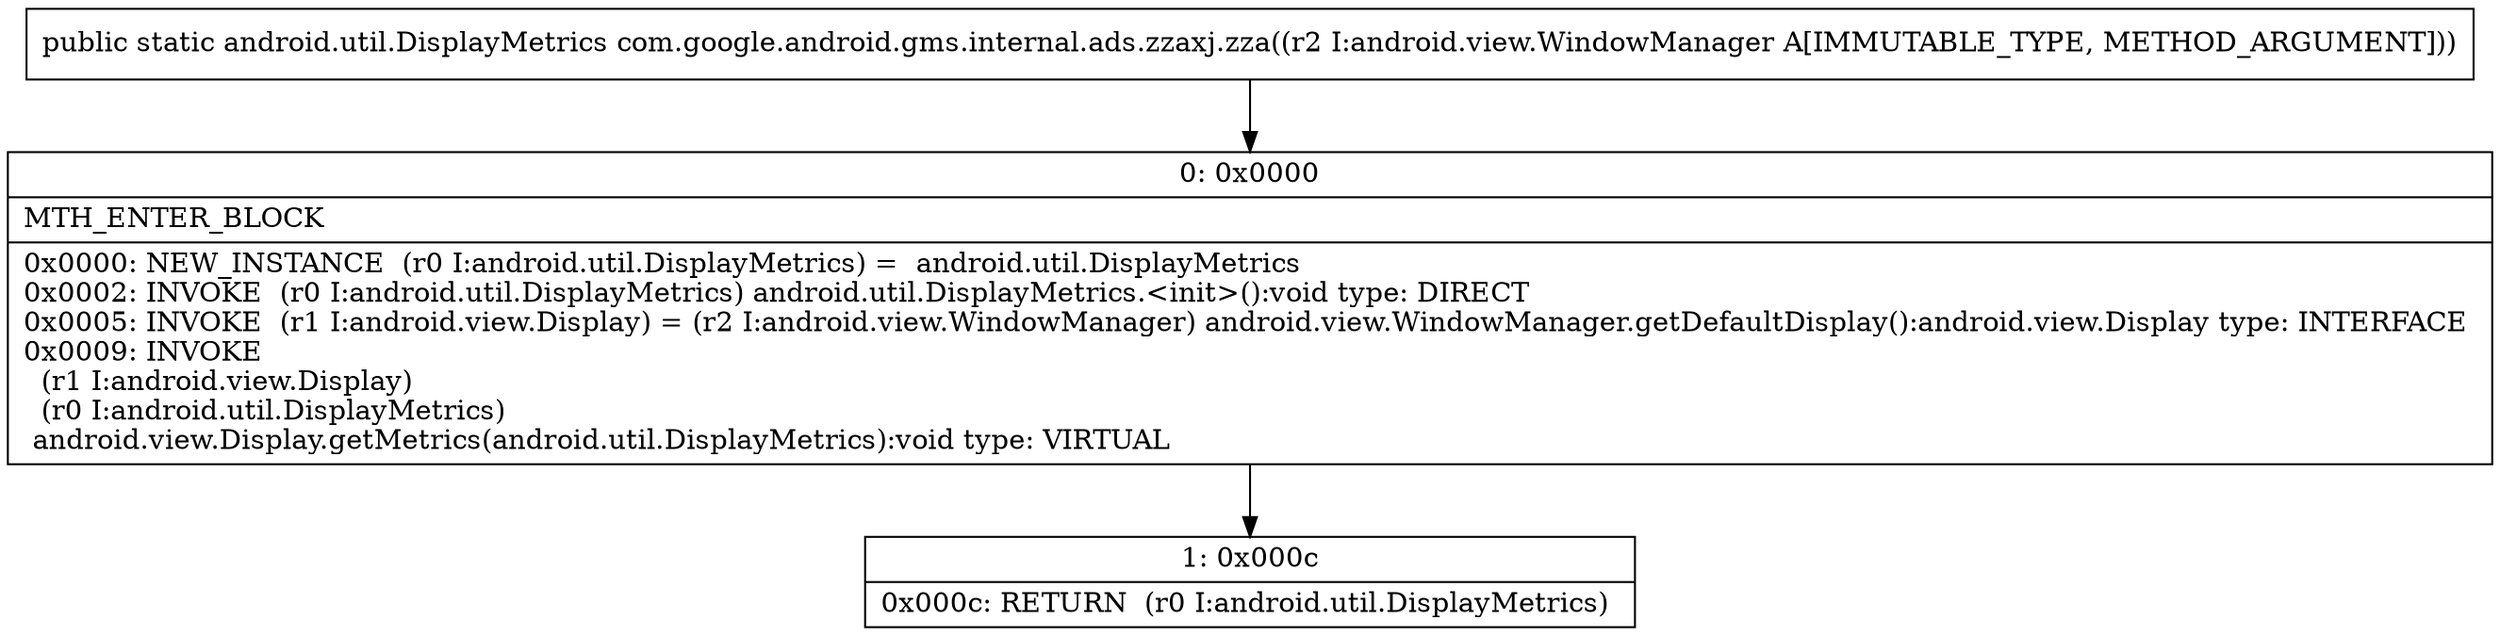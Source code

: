 digraph "CFG forcom.google.android.gms.internal.ads.zzaxj.zza(Landroid\/view\/WindowManager;)Landroid\/util\/DisplayMetrics;" {
Node_0 [shape=record,label="{0\:\ 0x0000|MTH_ENTER_BLOCK\l|0x0000: NEW_INSTANCE  (r0 I:android.util.DisplayMetrics) =  android.util.DisplayMetrics \l0x0002: INVOKE  (r0 I:android.util.DisplayMetrics) android.util.DisplayMetrics.\<init\>():void type: DIRECT \l0x0005: INVOKE  (r1 I:android.view.Display) = (r2 I:android.view.WindowManager) android.view.WindowManager.getDefaultDisplay():android.view.Display type: INTERFACE \l0x0009: INVOKE  \l  (r1 I:android.view.Display)\l  (r0 I:android.util.DisplayMetrics)\l android.view.Display.getMetrics(android.util.DisplayMetrics):void type: VIRTUAL \l}"];
Node_1 [shape=record,label="{1\:\ 0x000c|0x000c: RETURN  (r0 I:android.util.DisplayMetrics) \l}"];
MethodNode[shape=record,label="{public static android.util.DisplayMetrics com.google.android.gms.internal.ads.zzaxj.zza((r2 I:android.view.WindowManager A[IMMUTABLE_TYPE, METHOD_ARGUMENT])) }"];
MethodNode -> Node_0;
Node_0 -> Node_1;
}

